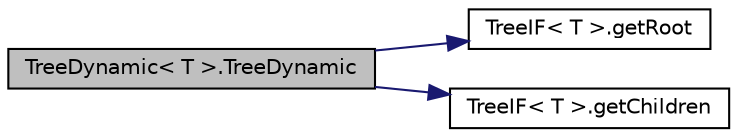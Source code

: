 digraph G
{
  edge [fontname="Helvetica",fontsize="10",labelfontname="Helvetica",labelfontsize="10"];
  node [fontname="Helvetica",fontsize="10",shape=record];
  rankdir="LR";
  Node1 [label="TreeDynamic\< T \>.TreeDynamic",height=0.2,width=0.4,color="black", fillcolor="grey75", style="filled" fontcolor="black"];
  Node1 -> Node2 [color="midnightblue",fontsize="10",style="solid",fontname="Helvetica"];
  Node2 [label="TreeIF\< T \>.getRoot",height=0.2,width=0.4,color="black", fillcolor="white", style="filled",URL="$d0/da4/interfaceTreeIF_3_01T_01_4.html#ab3b8b4082079bed8ab891a8fd0afd941"];
  Node1 -> Node3 [color="midnightblue",fontsize="10",style="solid",fontname="Helvetica"];
  Node3 [label="TreeIF\< T \>.getChildren",height=0.2,width=0.4,color="black", fillcolor="white", style="filled",URL="$d0/da4/interfaceTreeIF_3_01T_01_4.html#a3f733649b160b2fda38aa70efcd10f17"];
}
